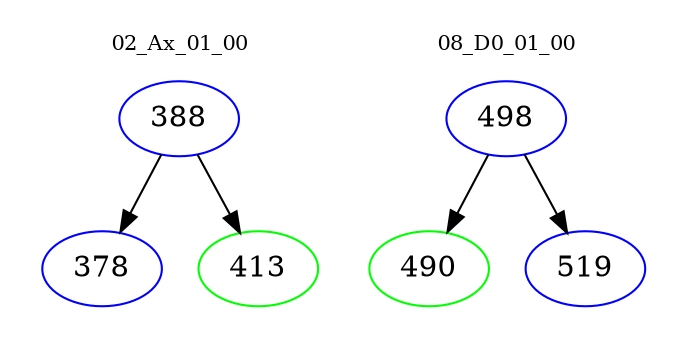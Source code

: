 digraph{
subgraph cluster_0 {
color = white
label = "02_Ax_01_00";
fontsize=10;
T0_388 [label="388", color="blue"]
T0_388 -> T0_378 [color="black"]
T0_378 [label="378", color="blue"]
T0_388 -> T0_413 [color="black"]
T0_413 [label="413", color="green"]
}
subgraph cluster_1 {
color = white
label = "08_D0_01_00";
fontsize=10;
T1_498 [label="498", color="blue"]
T1_498 -> T1_490 [color="black"]
T1_490 [label="490", color="green"]
T1_498 -> T1_519 [color="black"]
T1_519 [label="519", color="blue"]
}
}

